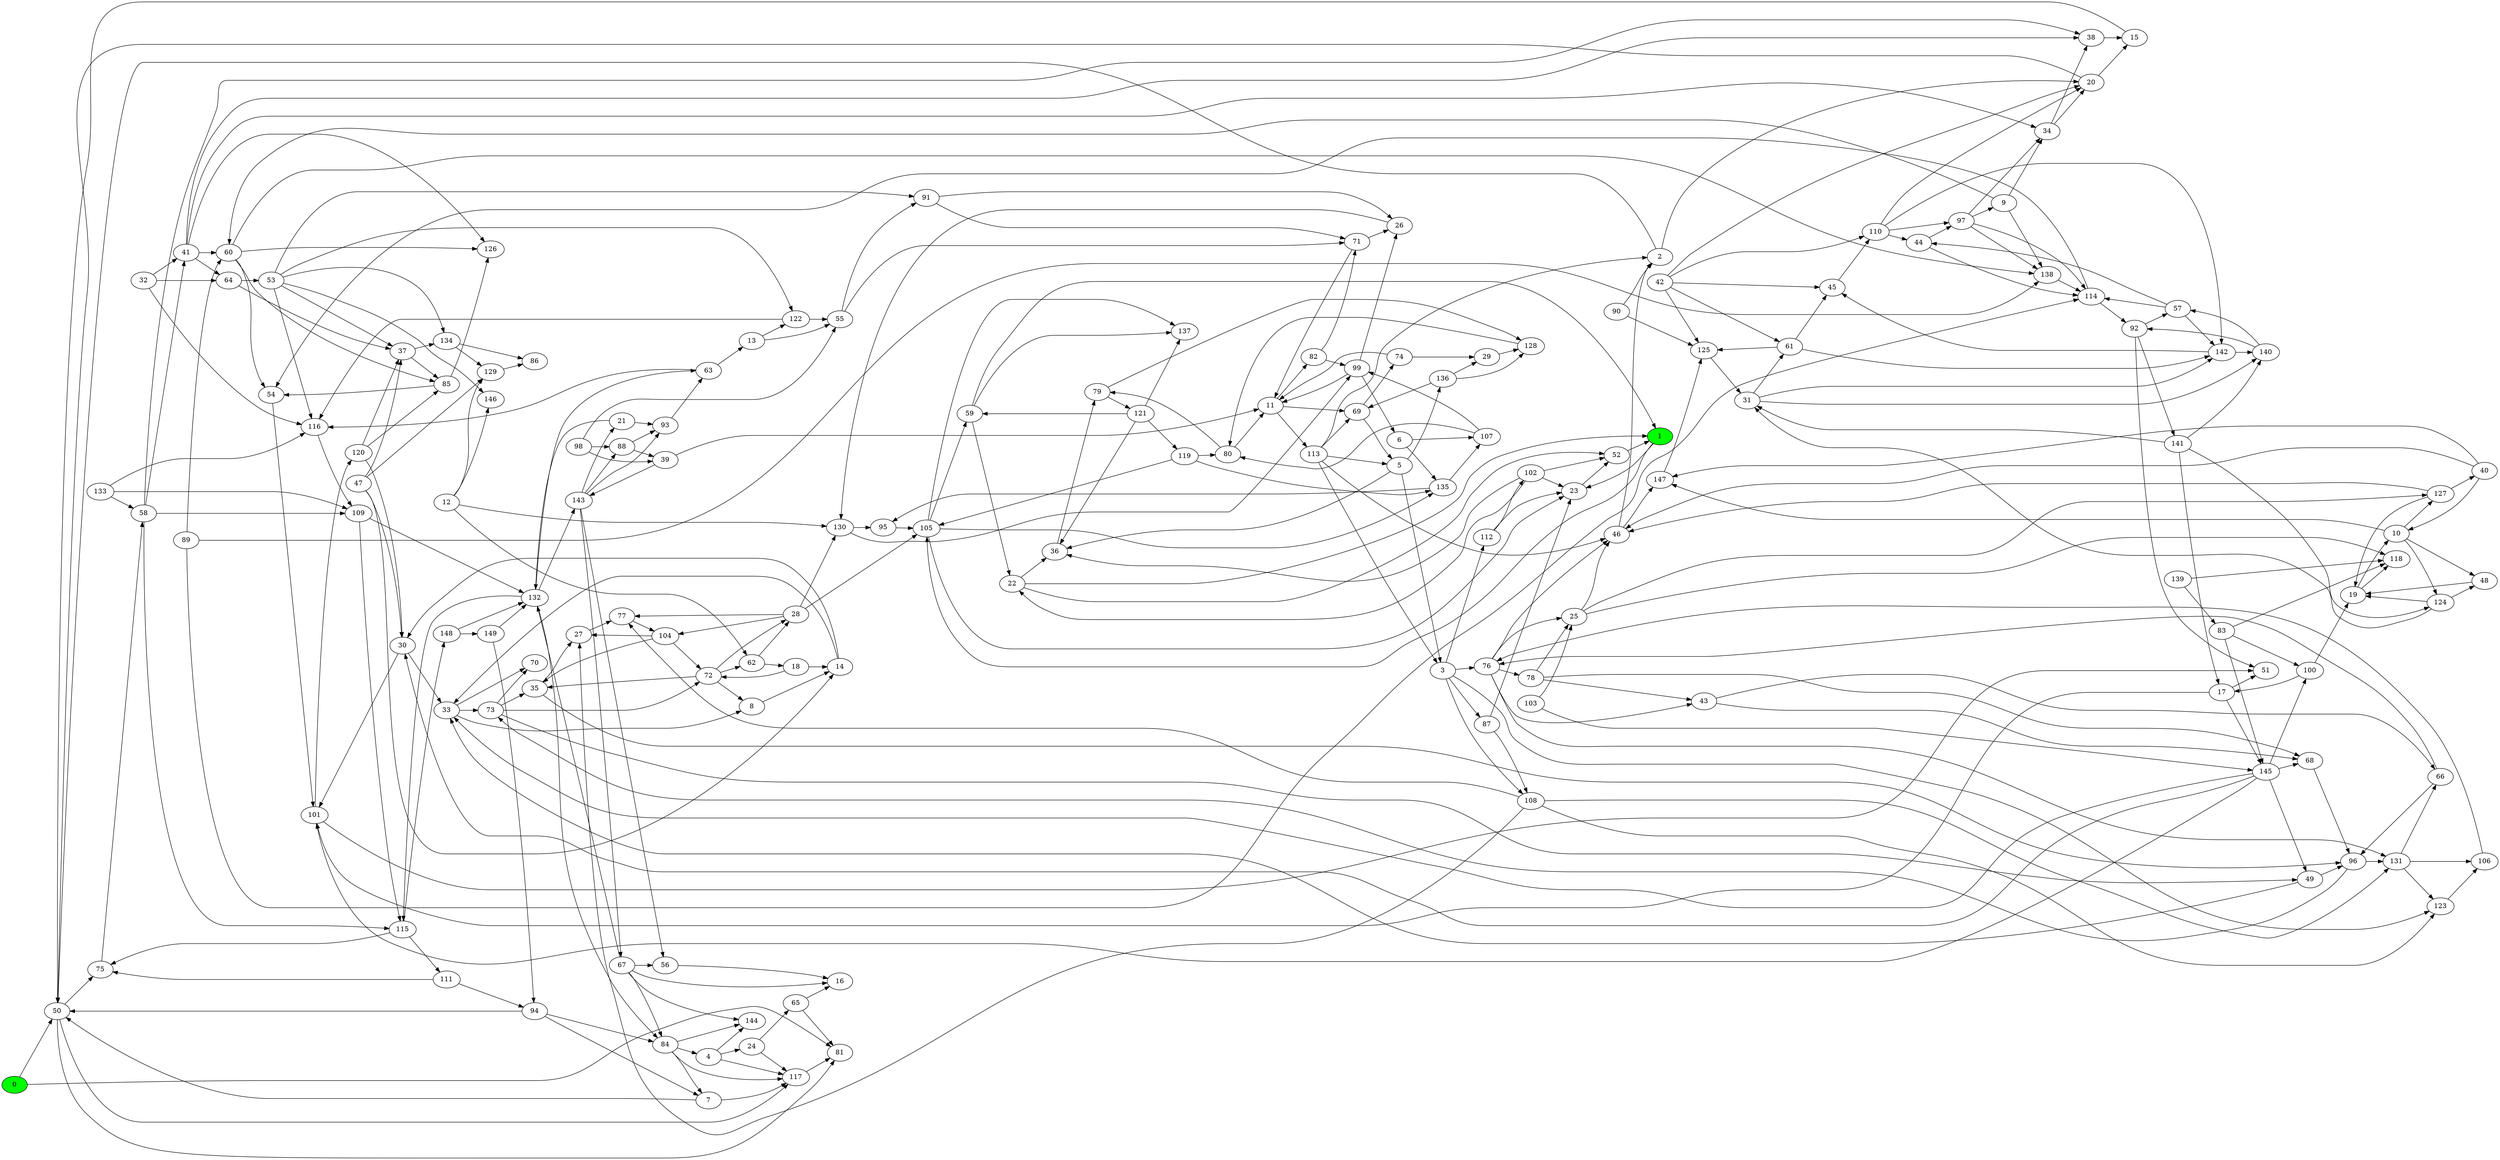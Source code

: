digraph{
rankdir=LR
0 [fillcolor = green; style=filled]
1 [fillcolor = green; style=filled]
2
3
4
5
6
7
8
9
10
11
12
13
14
15
16
17
18
19
20
21
22
23
24
25
26
27
28
29
30
31
32
33
34
35
36
37
38
39
40
41
42
43
44
45
46
47
48
49
50
51
52
53
54
55
56
57
58
59
60
61
62
63
64
65
66
67
68
69
70
71
72
73
74
75
76
77
78
79
80
81
82
83
84
85
86
87
88
89
90
91
92
93
94
95
96
97
98
99
100
101
102
103
104
105
106
107
108
109
110
111
112
113
114
115
116
117
118
119
120
121
122
123
124
125
126
127
128
129
130
131
132
133
134
135
136
137
138
139
140
141
142
143
144
145
146
147
148
149
0->81
65->81
117->81
0->50
50->81
50->117
7->50
7->117
4->117
24->117
24->65
65->16
84->117
4->24
94->7
84->7
84->4
4->144
94->50
94->84
111->94
149->94
84->144
67->84
67->144
132->84
67->16
149->132
67->132
148->149
67->56
148->132
115->111
143->67
56->16
15->50
50->75
111->75
115->148
132->115
115->75
132->143
38->15
75->58
132->63
58->115
143->56
109->132
39->143
2->50
20->50
20->15
143->21
58->38
143->93
34->38
21->132
109->115
21->93
93->63
88->93
34->20
58->41
58->109
133->109
63->116
133->58
116->109
63->13
41->38
133->116
32->116
143->88
41->34
122->116
88->39
32->41
53->116
97->34
9->34
41->64
97->9
41->60
32->64
9->138
13->122
110->97
44->97
9->60
41->126
13->55
110->20
110->44
97->138
110->142
45->110
138->114
60->138
64->53
89->138
89->60
53->122
122->55
97->114
60->126
142->45
44->114
89->114
57->44
60->85
57->142
57->114
60->54
64->37
114->54
61->45
61->142
142->140
92->57
140->57
85->126
53->37
31->142
114->92
37->85
55->71
31->61
31->140
140->92
141->140
85->54
92->141
91->71
98->55
98->88
98->39
39->11
2->20
42->20
42->110
42->45
42->61
61->125
92->51
141->31
120->37
53->146
125->31
54->101
37->134
47->37
120->85
53->134
42->125
124->31
55->91
90->125
134->86
71->26
101->51
134->129
53->91
82->71
71->11
12->146
129->86
91->26
99->26
147->125
47->129
120->30
12->129
141->124
17->51
101->120
141->17
47->30
90->2
10->147
47->14
17->101
30->101
82->99
11->82
124->48
14->30
46->2
145->101
46->147
145->30
14->33
10->124
124->19
40->147
10->48
48->19
19->10
100->17
26->130
40->46
40->10
10->127
8->14
100->19
12->130
99->11
127->19
18->14
127->46
127->40
19->118
30->33
17->145
145->100
33->8
145->33
72->8
12->62
83->118
83->100
18->72
33->73
62->18
139->118
83->145
33->70
72->62
130->99
49->33
62->28
139->83
72->28
25->118
145->49
73->70
73->72
28->130
99->6
72->35
107->99
103->145
104->72
25->46
25->127
73->49
130->95
96->73
6->107
103->25
145->68
49->96
68->96
73->35
35->96
6->135
66->96
28->104
28->105
135->95
135->107
96->131
104->35
95->105
78->68
43->68
43->66
35->27
104->27
131->66
28->77
78->25
78->43
66->76
77->104
105->135
76->43
27->77
131->123
76->46
76->25
76->78
76->131
131->106
106->76
108->131
108->27
123->106
105->23
108->77
119->105
119->135
3->108
108->123
105->137
1->23
1->105
87->23
105->59
59->1
59->137
3->87
87->108
23->52
22->1
52->1
121->59
121->137
121->119
112->23
102->23
59->22
79->121
119->80
107->80
22->52
121->36
102->52
102->22
79->128
36->79
80->79
80->11
3->123
112->102
22->36
128->80
3->76
3->112
102->36
136->29
136->128
29->128
74->29
74->11
11->69
5->36
5->3
5->136
136->69
69->5
69->74
11->113
113->2
113->46
113->3
113->5
113->69
}
